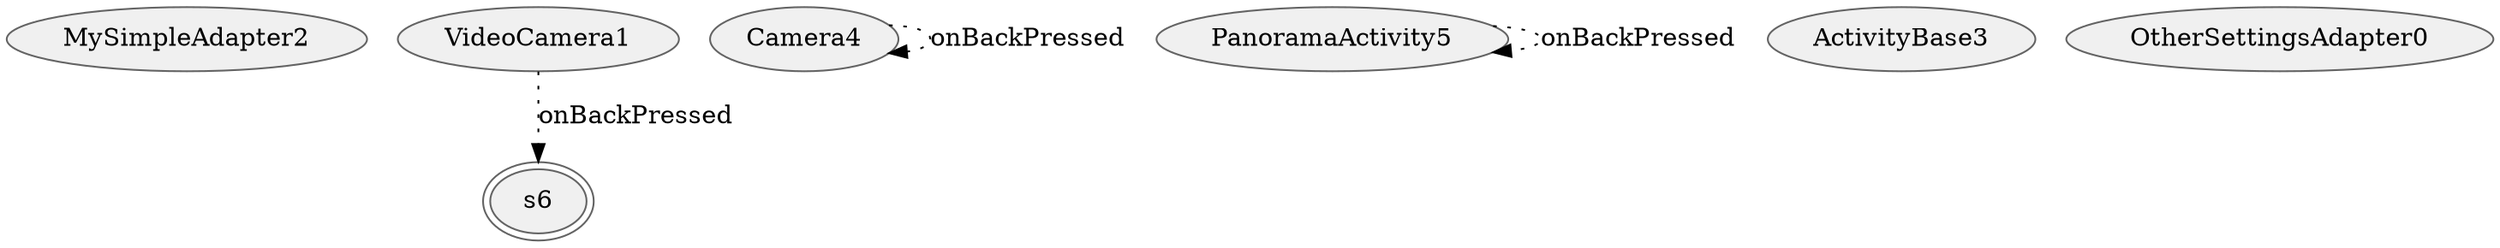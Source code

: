 digraph {
fontname="Helvetica";
node[style="filled,solid", colorscheme=greys3, fillcolor=1, color=3];
MySimpleAdapter2;
s6[peripheries=2];
Camera4;
VideoCamera1;
PanoramaActivity5;
ActivityBase3;
OtherSettingsAdapter0;
Camera4 -> Camera4[label="onBackPressed",style=dotted];
VideoCamera1 -> s6[label="onBackPressed",style=dotted];
PanoramaActivity5 -> PanoramaActivity5[label="onBackPressed",style=dotted];
}